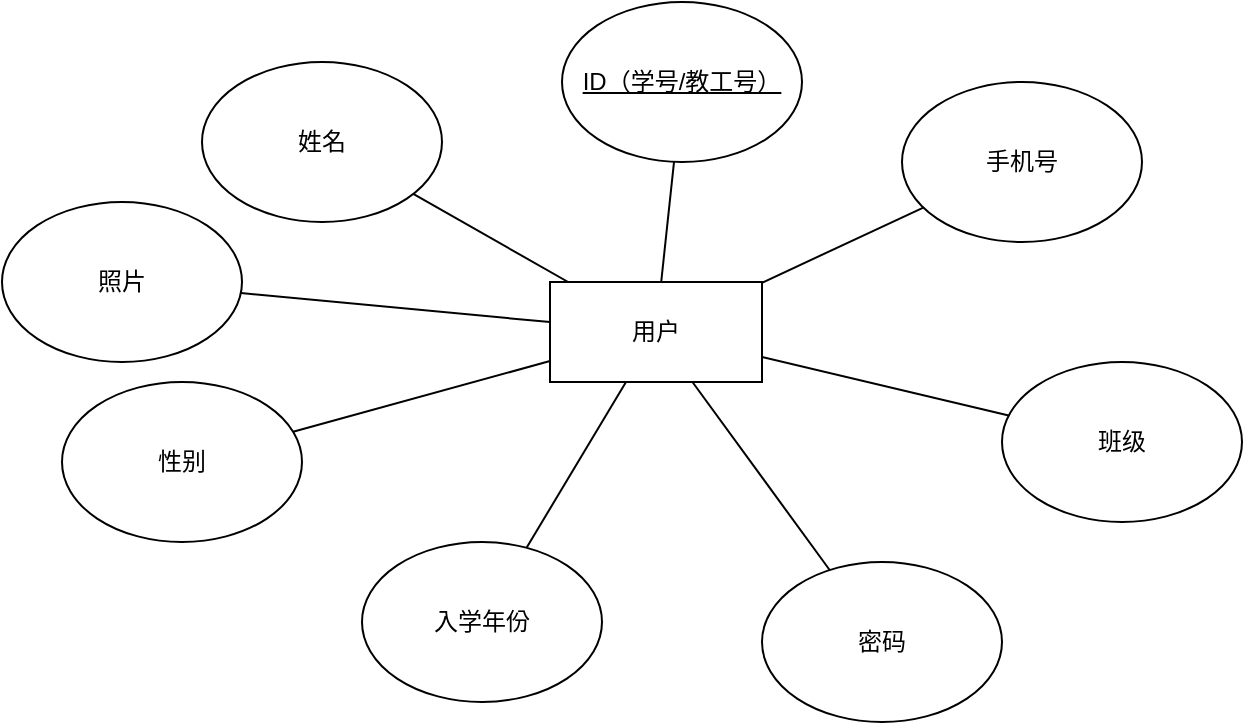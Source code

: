 <mxfile version="17.4.2" type="github">
  <diagram id="nhJntFE3ig-I7UXvzRCz" name="Page-1">
    <mxGraphModel dx="946" dy="614" grid="1" gridSize="10" guides="1" tooltips="1" connect="1" arrows="1" fold="1" page="1" pageScale="1" pageWidth="827" pageHeight="1169" math="0" shadow="0">
      <root>
        <mxCell id="0" />
        <mxCell id="1" parent="0" />
        <mxCell id="KvLxCcgLM7zBg4N-yAEH-3" value="用户" style="rounded=0;whiteSpace=wrap;html=1;" parent="1" vertex="1">
          <mxGeometry x="354" y="230" width="106" height="50" as="geometry" />
        </mxCell>
        <mxCell id="KvLxCcgLM7zBg4N-yAEH-6" value="&lt;u&gt;ID（学号/教工号）&lt;/u&gt;" style="ellipse;whiteSpace=wrap;html=1;" parent="1" vertex="1">
          <mxGeometry x="360" y="90" width="120" height="80" as="geometry" />
        </mxCell>
        <mxCell id="KvLxCcgLM7zBg4N-yAEH-7" value="姓名" style="ellipse;whiteSpace=wrap;html=1;" parent="1" vertex="1">
          <mxGeometry x="180" y="120" width="120" height="80" as="geometry" />
        </mxCell>
        <mxCell id="KvLxCcgLM7zBg4N-yAEH-8" value="性别" style="ellipse;whiteSpace=wrap;html=1;" parent="1" vertex="1">
          <mxGeometry x="110" y="280" width="120" height="80" as="geometry" />
        </mxCell>
        <mxCell id="KvLxCcgLM7zBg4N-yAEH-9" value="入学年份" style="ellipse;whiteSpace=wrap;html=1;" parent="1" vertex="1">
          <mxGeometry x="260" y="360" width="120" height="80" as="geometry" />
        </mxCell>
        <mxCell id="KvLxCcgLM7zBg4N-yAEH-10" value="班级" style="ellipse;whiteSpace=wrap;html=1;" parent="1" vertex="1">
          <mxGeometry x="580" y="270" width="120" height="80" as="geometry" />
        </mxCell>
        <mxCell id="KvLxCcgLM7zBg4N-yAEH-14" value="密码" style="ellipse;whiteSpace=wrap;html=1;" parent="1" vertex="1">
          <mxGeometry x="460" y="370" width="120" height="80" as="geometry" />
        </mxCell>
        <mxCell id="KvLxCcgLM7zBg4N-yAEH-15" value="" style="endArrow=none;html=1;rounded=0;" parent="1" source="KvLxCcgLM7zBg4N-yAEH-14" target="KvLxCcgLM7zBg4N-yAEH-3" edge="1">
          <mxGeometry width="50" height="50" relative="1" as="geometry">
            <mxPoint x="390" y="340" as="sourcePoint" />
            <mxPoint x="440" y="290" as="targetPoint" />
          </mxGeometry>
        </mxCell>
        <mxCell id="KvLxCcgLM7zBg4N-yAEH-16" value="" style="endArrow=none;html=1;rounded=0;" parent="1" source="KvLxCcgLM7zBg4N-yAEH-8" target="KvLxCcgLM7zBg4N-yAEH-3" edge="1">
          <mxGeometry width="50" height="50" relative="1" as="geometry">
            <mxPoint x="390" y="340" as="sourcePoint" />
            <mxPoint x="440" y="290" as="targetPoint" />
          </mxGeometry>
        </mxCell>
        <mxCell id="KvLxCcgLM7zBg4N-yAEH-18" value="" style="endArrow=none;html=1;rounded=0;" parent="1" source="KvLxCcgLM7zBg4N-yAEH-9" target="KvLxCcgLM7zBg4N-yAEH-3" edge="1">
          <mxGeometry width="50" height="50" relative="1" as="geometry">
            <mxPoint x="390" y="340" as="sourcePoint" />
            <mxPoint x="440" y="290" as="targetPoint" />
          </mxGeometry>
        </mxCell>
        <mxCell id="KvLxCcgLM7zBg4N-yAEH-19" value="" style="endArrow=none;html=1;rounded=0;" parent="1" source="KvLxCcgLM7zBg4N-yAEH-10" target="KvLxCcgLM7zBg4N-yAEH-3" edge="1">
          <mxGeometry width="50" height="50" relative="1" as="geometry">
            <mxPoint x="390" y="340" as="sourcePoint" />
            <mxPoint x="440" y="290" as="targetPoint" />
          </mxGeometry>
        </mxCell>
        <mxCell id="KvLxCcgLM7zBg4N-yAEH-21" value="" style="endArrow=none;html=1;rounded=0;" parent="1" source="KvLxCcgLM7zBg4N-yAEH-6" target="KvLxCcgLM7zBg4N-yAEH-3" edge="1">
          <mxGeometry width="50" height="50" relative="1" as="geometry">
            <mxPoint x="390" y="330" as="sourcePoint" />
            <mxPoint x="390" y="220" as="targetPoint" />
          </mxGeometry>
        </mxCell>
        <mxCell id="KvLxCcgLM7zBg4N-yAEH-22" value="" style="endArrow=none;html=1;rounded=0;" parent="1" source="KvLxCcgLM7zBg4N-yAEH-7" target="KvLxCcgLM7zBg4N-yAEH-3" edge="1">
          <mxGeometry width="50" height="50" relative="1" as="geometry">
            <mxPoint x="300" y="260" as="sourcePoint" />
            <mxPoint x="440" y="290" as="targetPoint" />
          </mxGeometry>
        </mxCell>
        <mxCell id="KvLxCcgLM7zBg4N-yAEH-27" value="手机号" style="ellipse;whiteSpace=wrap;html=1;" parent="1" vertex="1">
          <mxGeometry x="530" y="130" width="120" height="80" as="geometry" />
        </mxCell>
        <mxCell id="KvLxCcgLM7zBg4N-yAEH-28" value="" style="endArrow=none;html=1;rounded=0;" parent="1" source="KvLxCcgLM7zBg4N-yAEH-27" target="KvLxCcgLM7zBg4N-yAEH-3" edge="1">
          <mxGeometry width="50" height="50" relative="1" as="geometry">
            <mxPoint x="390" y="340" as="sourcePoint" />
            <mxPoint x="440" y="290" as="targetPoint" />
          </mxGeometry>
        </mxCell>
        <mxCell id="KvLxCcgLM7zBg4N-yAEH-29" value="照片" style="ellipse;whiteSpace=wrap;html=1;" parent="1" vertex="1">
          <mxGeometry x="80" y="190" width="120" height="80" as="geometry" />
        </mxCell>
        <mxCell id="KvLxCcgLM7zBg4N-yAEH-30" value="" style="endArrow=none;html=1;rounded=0;" parent="1" source="KvLxCcgLM7zBg4N-yAEH-29" target="KvLxCcgLM7zBg4N-yAEH-3" edge="1">
          <mxGeometry width="50" height="50" relative="1" as="geometry">
            <mxPoint x="390" y="340" as="sourcePoint" />
            <mxPoint x="440" y="290" as="targetPoint" />
          </mxGeometry>
        </mxCell>
      </root>
    </mxGraphModel>
  </diagram>
</mxfile>
